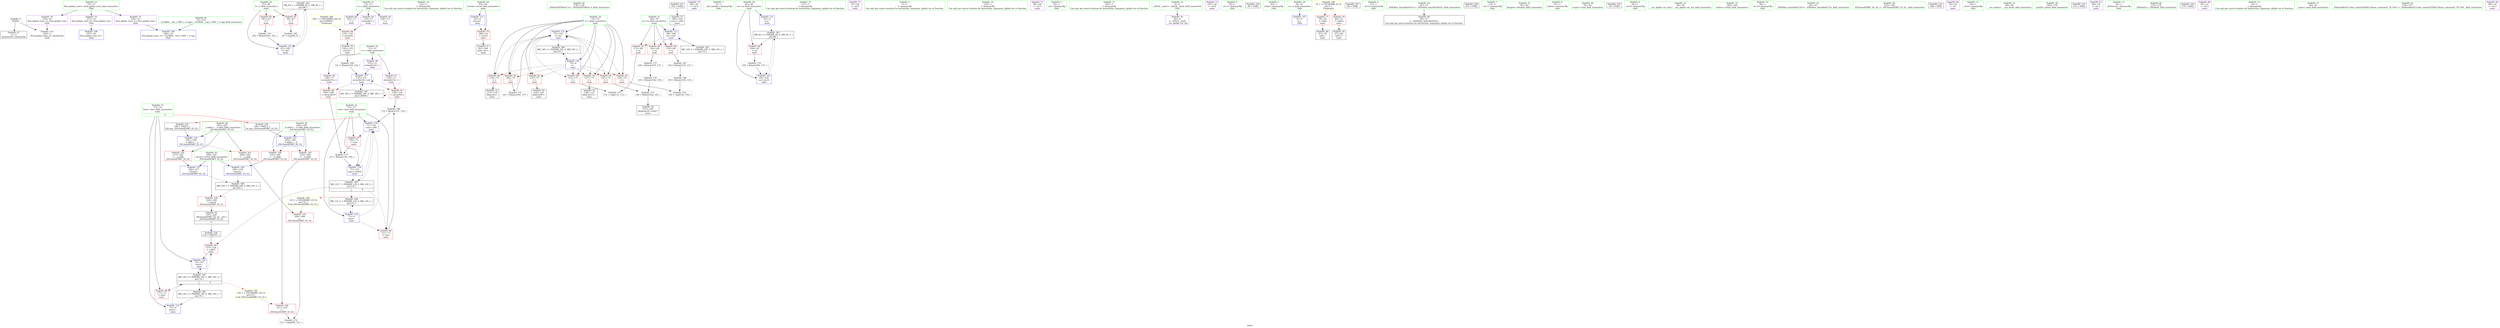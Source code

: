 digraph "SVFG" {
	label="SVFG";

	Node0x55b2a7fa90e0 [shape=record,color=grey,label="{NodeID: 0\nNullPtr}"];
	Node0x55b2a7fa90e0 -> Node0x55b2a7fc0fc0[style=solid];
	Node0x55b2a7fa90e0 -> Node0x55b2a7fc1470[style=solid];
	Node0x55b2a7fca990 [shape=record,color=grey,label="{NodeID: 180\n95 = cmp(94, 9, )\n}"];
	Node0x55b2a7fc19a0 [shape=record,color=red,label="{NodeID: 97\n130\<--129\n\<--arrayidx12\nmain\n}"];
	Node0x55b2a7fc19a0 -> Node0x55b2a7fc9790[style=solid];
	Node0x55b2a7fbf0a0 [shape=record,color=green,label="{NodeID: 14\n122\<--1\n\<--dummyObj\nCan only get source location for instruction, argument, global var or function.}"];
	Node0x55b2a7fc56b0 [shape=record,color=yellow,style=double,label="{NodeID: 194\n12V_1 = ENCHI(MR_12V_0)\npts\{72 \}\nFun[_ZSt3maxIiERKT_S2_S2_]}"];
	Node0x55b2a7fc56b0 -> Node0x55b2a7fc2020[style=dashed];
	Node0x55b2a7fc1570 [shape=record,color=blue,label="{NodeID: 111\n63\<--9\nretval\<--\nmain\n}"];
	Node0x55b2a7fc1570 -> Node0x55b2a7fc3ad0[style=dashed];
	Node0x55b2a7fbfea0 [shape=record,color=green,label="{NodeID: 28\n63\<--64\nretval\<--retval_field_insensitive\nmain\n}"];
	Node0x55b2a7fbfea0 -> Node0x55b2a7fc3ad0[style=solid];
	Node0x55b2a7fbfea0 -> Node0x55b2a7fc1570[style=solid];
	Node0x55b2a7fd6500 [shape=record,color=yellow,style=double,label="{NodeID: 208\n20V_1 = ENCHI(MR_20V_0)\npts\{150000 \}\nFun[main]}"];
	Node0x55b2a7fd6500 -> Node0x55b2a7fc18d0[style=dashed];
	Node0x55b2a7fc7120 [shape=record,color=blue,label="{NodeID: 125\n204\<--199\n__b.addr\<--__b\n_ZSt3maxIiERKT_S2_S2_\n}"];
	Node0x55b2a7fc7120 -> Node0x55b2a7fc1e80[style=dashed];
	Node0x55b2a7fc7120 -> Node0x55b2a7fc1f50[style=dashed];
	Node0x55b2a7fc0b50 [shape=record,color=green,label="{NodeID: 42\n178\<--179\n_ZNSolsEPFRSoS_E\<--_ZNSolsEPFRSoS_E_field_insensitive\n}"];
	Node0x55b2a7fc2790 [shape=record,color=black,label="{NodeID: 56\n147\<--146\nidxprom18\<--sub17\nmain\n}"];
	Node0x55b2a7fe07b0 [shape=record,color=black,label="{NodeID: 236\n199 = PHI(73, )\n1st arg _ZSt3maxIiERKT_S2_S2_ }"];
	Node0x55b2a7fe07b0 -> Node0x55b2a7fc7120[style=solid];
	Node0x55b2a7fc32f0 [shape=record,color=purple,label="{NodeID: 70\n89\<--26\n\<--.str.4\nmain\n}"];
	Node0x55b2a7fc9610 [shape=record,color=grey,label="{NodeID: 167\n136 = Binary(135, 137, )\n}"];
	Node0x55b2a7fc9610 -> Node0x55b2a7fc9490[style=solid];
	Node0x55b2a7fc3ee0 [shape=record,color=red,label="{NodeID: 84\n135\<--69\n\<--m\nmain\n}"];
	Node0x55b2a7fc3ee0 -> Node0x55b2a7fc9610[style=solid];
	Node0x55b2a7fbe130 [shape=record,color=green,label="{NodeID: 1\n7\<--1\n__dso_handle\<--dummyObj\nGlob }"];
	Node0x55b2a7fcfd40 [shape=record,color=black,label="{NodeID: 181\nMR_6V_3 = PHI(MR_6V_4, MR_6V_2, )\npts\{66 \}\n}"];
	Node0x55b2a7fcfd40 -> Node0x55b2a7fc3ba0[style=dashed];
	Node0x55b2a7fcfd40 -> Node0x55b2a7fc6eb0[style=dashed];
	Node0x55b2a7fc1a70 [shape=record,color=red,label="{NodeID: 98\n149\<--148\n\<--arrayidx19\nmain\n}"];
	Node0x55b2a7fc1a70 -> Node0x55b2a7fca210[style=solid];
	Node0x55b2a7fbf1a0 [shape=record,color=green,label="{NodeID: 15\n137\<--1\n\<--dummyObj\nCan only get source location for instruction, argument, global var or function.}"];
	Node0x55b2a7fc57c0 [shape=record,color=yellow,style=double,label="{NodeID: 195\n14V_1 = ENCHI(MR_14V_0)\npts\{74 \}\nFun[_ZSt3maxIiERKT_S2_S2_]}"];
	Node0x55b2a7fc57c0 -> Node0x55b2a7fc10d0[style=dashed];
	Node0x55b2a7fc1640 [shape=record,color=blue,label="{NodeID: 112\n65\<--9\nca\<--\nmain\n}"];
	Node0x55b2a7fc1640 -> Node0x55b2a7fcfd40[style=dashed];
	Node0x55b2a7fbff70 [shape=record,color=green,label="{NodeID: 29\n65\<--66\nca\<--ca_field_insensitive\nmain\n}"];
	Node0x55b2a7fbff70 -> Node0x55b2a7fc3ba0[style=solid];
	Node0x55b2a7fbff70 -> Node0x55b2a7fc1640[style=solid];
	Node0x55b2a7fbff70 -> Node0x55b2a7fc6eb0[style=solid];
	Node0x55b2a7fc71f0 [shape=record,color=blue,label="{NodeID: 126\n200\<--214\nretval\<--\n_ZSt3maxIiERKT_S2_S2_\n}"];
	Node0x55b2a7fc71f0 -> Node0x55b2a7fd2040[style=dashed];
	Node0x55b2a7fc0c50 [shape=record,color=green,label="{NodeID: 43\n200\<--201\nretval\<--retval_field_insensitive\n_ZSt3maxIiERKT_S2_S2_\n}"];
	Node0x55b2a7fc0c50 -> Node0x55b2a7fc1c10[style=solid];
	Node0x55b2a7fc0c50 -> Node0x55b2a7fc71f0[style=solid];
	Node0x55b2a7fc0c50 -> Node0x55b2a7fc72c0[style=solid];
	Node0x55b2a7fc2860 [shape=record,color=black,label="{NodeID: 57\n62\<--186\nmain_ret\<--\nmain\n}"];
	Node0x55b2a7fc33c0 [shape=record,color=purple,label="{NodeID: 71\n97\<--26\n\<--.str.4\nmain\n}"];
	Node0x55b2a7fc9790 [shape=record,color=grey,label="{NodeID: 168\n132 = Binary(131, 130, )\n}"];
	Node0x55b2a7fc9790 -> Node0x55b2a7fc6b70[style=solid];
	Node0x55b2a7fc3fb0 [shape=record,color=red,label="{NodeID: 85\n143\<--69\n\<--m\nmain\n}"];
	Node0x55b2a7fc3fb0 -> Node0x55b2a7fc9d90[style=solid];
	Node0x55b2a7fbe1c0 [shape=record,color=green,label="{NodeID: 2\n9\<--1\n\<--dummyObj\nCan only get source location for instruction, argument, global var or function.}"];
	Node0x55b2a7fd0240 [shape=record,color=black,label="{NodeID: 182\nMR_8V_2 = PHI(MR_8V_3, MR_8V_1, )\npts\{68 \}\n}"];
	Node0x55b2a7fd0240 -> Node0x55b2a7fc3c70[style=dashed];
	Node0x55b2a7fd0240 -> Node0x55b2a7fc3d40[style=dashed];
	Node0x55b2a7fd0240 -> Node0x55b2a7fc6f80[style=dashed];
	Node0x55b2a7fc1b40 [shape=record,color=red,label="{NodeID: 99\n157\<--154\n\<--call21\nmain\n}"];
	Node0x55b2a7fc1b40 -> Node0x55b2a7fc6d10[style=solid];
	Node0x55b2a7fbf2a0 [shape=record,color=green,label="{NodeID: 16\n139\<--1\n\<--dummyObj\nCan only get source location for instruction, argument, global var or function.}"];
	Node0x55b2a7fc1710 [shape=record,color=blue,label="{NodeID: 113\n69\<--106\nm\<--conv\nmain\n}"];
	Node0x55b2a7fc1710 -> Node0x55b2a7fc3e10[style=dashed];
	Node0x55b2a7fc1710 -> Node0x55b2a7fc3ee0[style=dashed];
	Node0x55b2a7fc1710 -> Node0x55b2a7fc3fb0[style=dashed];
	Node0x55b2a7fc1710 -> Node0x55b2a7fd0740[style=dashed];
	Node0x55b2a7fc0040 [shape=record,color=green,label="{NodeID: 30\n67\<--68\nT\<--T_field_insensitive\nmain\n}"];
	Node0x55b2a7fc0040 -> Node0x55b2a7fc3c70[style=solid];
	Node0x55b2a7fc0040 -> Node0x55b2a7fc3d40[style=solid];
	Node0x55b2a7fc0040 -> Node0x55b2a7fc6f80[style=solid];
	Node0x55b2a7fc72c0 [shape=record,color=blue,label="{NodeID: 127\n200\<--217\nretval\<--\n_ZSt3maxIiERKT_S2_S2_\n}"];
	Node0x55b2a7fc72c0 -> Node0x55b2a7fd2040[style=dashed];
	Node0x55b2a7fc0d20 [shape=record,color=green,label="{NodeID: 44\n202\<--203\n__a.addr\<--__a.addr_field_insensitive\n_ZSt3maxIiERKT_S2_S2_\n}"];
	Node0x55b2a7fc0d20 -> Node0x55b2a7fc1ce0[style=solid];
	Node0x55b2a7fc0d20 -> Node0x55b2a7fc1db0[style=solid];
	Node0x55b2a7fc0d20 -> Node0x55b2a7fc7050[style=solid];
	Node0x55b2a7fc2930 [shape=record,color=black,label="{NodeID: 58\n197\<--220\n_ZSt3maxIiERKT_S2_S2__ret\<--\n_ZSt3maxIiERKT_S2_S2_\n|{<s0>9}}"];
	Node0x55b2a7fc2930:s0 -> Node0x55b2a7fdffc0[style=solid,color=blue];
	Node0x55b2a7fc3490 [shape=record,color=purple,label="{NodeID: 72\n99\<--28\n\<--.str.5\nmain\n}"];
	Node0x55b2a7fc9910 [shape=record,color=grey,label="{NodeID: 169\n121 = Binary(120, 122, )\n}"];
	Node0x55b2a7fc9910 -> Node0x55b2a7fc6aa0[style=solid];
	Node0x55b2a7fc4080 [shape=record,color=red,label="{NodeID: 86\n131\<--71\n\<--sum\nmain\n}"];
	Node0x55b2a7fc4080 -> Node0x55b2a7fc9790[style=solid];
	Node0x55b2a7fbe250 [shape=record,color=green,label="{NodeID: 3\n16\<--1\n.str\<--dummyObj\nGlob }"];
	Node0x55b2a7fd0740 [shape=record,color=black,label="{NodeID: 183\nMR_10V_2 = PHI(MR_10V_3, MR_10V_1, )\npts\{70 \}\n}"];
	Node0x55b2a7fd0740 -> Node0x55b2a7fc1710[style=dashed];
	Node0x55b2a7fc1c10 [shape=record,color=red,label="{NodeID: 100\n220\<--200\n\<--retval\n_ZSt3maxIiERKT_S2_S2_\n}"];
	Node0x55b2a7fc1c10 -> Node0x55b2a7fc2930[style=solid];
	Node0x55b2a7fbf3a0 [shape=record,color=green,label="{NodeID: 17\n183\<--1\n\<--dummyObj\nCan only get source location for instruction, argument, global var or function.}"];
	Node0x55b2a7fc17e0 [shape=record,color=blue,label="{NodeID: 114\n71\<--9\nsum\<--\nmain\n}"];
	Node0x55b2a7fc17e0 -> Node0x55b2a7fc4080[style=dashed];
	Node0x55b2a7fc17e0 -> Node0x55b2a7fc6b70[style=dashed];
	Node0x55b2a7fc17e0 -> Node0x55b2a7fd0c40[style=dashed];
	Node0x55b2a7fc0110 [shape=record,color=green,label="{NodeID: 31\n69\<--70\nm\<--m_field_insensitive\nmain\n}"];
	Node0x55b2a7fc0110 -> Node0x55b2a7fc3e10[style=solid];
	Node0x55b2a7fc0110 -> Node0x55b2a7fc3ee0[style=solid];
	Node0x55b2a7fc0110 -> Node0x55b2a7fc3fb0[style=solid];
	Node0x55b2a7fc0110 -> Node0x55b2a7fc1710[style=solid];
	Node0x55b2a7fc0df0 [shape=record,color=green,label="{NodeID: 45\n204\<--205\n__b.addr\<--__b.addr_field_insensitive\n_ZSt3maxIiERKT_S2_S2_\n}"];
	Node0x55b2a7fc0df0 -> Node0x55b2a7fc1e80[style=solid];
	Node0x55b2a7fc0df0 -> Node0x55b2a7fc1f50[style=solid];
	Node0x55b2a7fc0df0 -> Node0x55b2a7fc7120[style=solid];
	Node0x55b2a7fc2a00 [shape=record,color=purple,label="{NodeID: 59\n44\<--4\n\<--_ZStL8__ioinit\n__cxx_global_var_init\n}"];
	Node0x55b2a7fc3560 [shape=record,color=purple,label="{NodeID: 73\n167\<--30\n\<--.str.6\nmain\n}"];
	Node0x55b2a7fc9a90 [shape=record,color=grey,label="{NodeID: 170\n165 = Binary(164, 137, )\n}"];
	Node0x55b2a7fc9a90 -> Node0x55b2a7fc6eb0[style=solid];
	Node0x55b2a7fc4150 [shape=record,color=red,label="{NodeID: 87\n150\<--71\n\<--sum\nmain\n}"];
	Node0x55b2a7fc4150 -> Node0x55b2a7fca210[style=solid];
	Node0x55b2a7fbe2e0 [shape=record,color=green,label="{NodeID: 4\n18\<--1\n.str.1\<--dummyObj\nGlob }"];
	Node0x55b2a7fd0c40 [shape=record,color=black,label="{NodeID: 184\nMR_12V_2 = PHI(MR_12V_4, MR_12V_1, )\npts\{72 \}\n}"];
	Node0x55b2a7fd0c40 -> Node0x55b2a7fc17e0[style=dashed];
	Node0x55b2a7fc1ce0 [shape=record,color=red,label="{NodeID: 101\n208\<--202\n\<--__a.addr\n_ZSt3maxIiERKT_S2_S2_\n}"];
	Node0x55b2a7fc1ce0 -> Node0x55b2a7fc2020[style=solid];
	Node0x55b2a7fbf4a0 [shape=record,color=green,label="{NodeID: 18\n4\<--6\n_ZStL8__ioinit\<--_ZStL8__ioinit_field_insensitive\nGlob }"];
	Node0x55b2a7fbf4a0 -> Node0x55b2a7fc2a00[style=solid];
	Node0x55b2a7fc6900 [shape=record,color=blue,label="{NodeID: 115\n73\<--9\nbest\<--\nmain\n}"];
	Node0x55b2a7fc6900 -> Node0x55b2a7fd2f40[style=dashed];
	Node0x55b2a7fc01e0 [shape=record,color=green,label="{NodeID: 32\n71\<--72\nsum\<--sum_field_insensitive\nmain\n|{|<s5>9}}"];
	Node0x55b2a7fc01e0 -> Node0x55b2a7fc4080[style=solid];
	Node0x55b2a7fc01e0 -> Node0x55b2a7fc4150[style=solid];
	Node0x55b2a7fc01e0 -> Node0x55b2a7fc17e0[style=solid];
	Node0x55b2a7fc01e0 -> Node0x55b2a7fc6b70[style=solid];
	Node0x55b2a7fc01e0 -> Node0x55b2a7fc6c40[style=solid];
	Node0x55b2a7fc01e0:s5 -> Node0x55b2a7fe05f0[style=solid,color=red];
	Node0x55b2a7fc0ec0 [shape=record,color=green,label="{NodeID: 46\n35\<--233\n_GLOBAL__sub_I_ONP_1_0.cpp\<--_GLOBAL__sub_I_ONP_1_0.cpp_field_insensitive\n}"];
	Node0x55b2a7fc0ec0 -> Node0x55b2a7fc1370[style=solid];
	Node0x55b2a7d8c580 [shape=record,color=black,label="{NodeID: 226\n90 = PHI()\n}"];
	Node0x55b2a7fc2ad0 [shape=record,color=purple,label="{NodeID: 60\n125\<--11\narrayidx10\<--v\nmain\n}"];
	Node0x55b2a7fc2ad0 -> Node0x55b2a7fc6aa0[style=solid];
	Node0x55b2a7fc3630 [shape=record,color=purple,label="{NodeID: 74\n237\<--33\nllvm.global_ctors_0\<--llvm.global_ctors\nGlob }"];
	Node0x55b2a7fc3630 -> Node0x55b2a7fc1270[style=solid];
	Node0x55b2a7fc9c10 [shape=record,color=grey,label="{NodeID: 171\n161 = Binary(160, 137, )\n}"];
	Node0x55b2a7fc9c10 -> Node0x55b2a7fc6de0[style=solid];
	Node0x55b2a7fc4220 [shape=record,color=red,label="{NodeID: 88\n171\<--73\n\<--best\nmain\n}"];
	Node0x55b2a7fbeb20 [shape=record,color=green,label="{NodeID: 5\n20\<--1\nstdin\<--dummyObj\nGlob }"];
	Node0x55b2a7fd1140 [shape=record,color=black,label="{NodeID: 185\nMR_14V_2 = PHI(MR_14V_4, MR_14V_1, )\npts\{74 \}\n}"];
	Node0x55b2a7fd1140 -> Node0x55b2a7fc6900[style=dashed];
	Node0x55b2a7fc1db0 [shape=record,color=red,label="{NodeID: 102\n217\<--202\n\<--__a.addr\n_ZSt3maxIiERKT_S2_S2_\n}"];
	Node0x55b2a7fc1db0 -> Node0x55b2a7fc72c0[style=solid];
	Node0x55b2a7fbf5a0 [shape=record,color=green,label="{NodeID: 19\n8\<--10\nn\<--n_field_insensitive\nGlob }"];
	Node0x55b2a7fbf5a0 -> Node0x55b2a7fc11a0[style=solid];
	Node0x55b2a7fd5cf0 [shape=record,color=yellow,style=double,label="{NodeID: 199\n2V_1 = ENCHI(MR_2V_0)\npts\{1 \}\nFun[main]}"];
	Node0x55b2a7fd5cf0 -> Node0x55b2a7fc3930[style=dashed];
	Node0x55b2a7fd5cf0 -> Node0x55b2a7fc3a00[style=dashed];
	Node0x55b2a7fc69d0 [shape=record,color=blue,label="{NodeID: 116\n75\<--9\ni\<--\nmain\n}"];
	Node0x55b2a7fc69d0 -> Node0x55b2a7fc42f0[style=dashed];
	Node0x55b2a7fc69d0 -> Node0x55b2a7fc43c0[style=dashed];
	Node0x55b2a7fc69d0 -> Node0x55b2a7fc4490[style=dashed];
	Node0x55b2a7fc69d0 -> Node0x55b2a7fc4560[style=dashed];
	Node0x55b2a7fc69d0 -> Node0x55b2a7fc4630[style=dashed];
	Node0x55b2a7fc69d0 -> Node0x55b2a7fc4700[style=dashed];
	Node0x55b2a7fc69d0 -> Node0x55b2a7fc47d0[style=dashed];
	Node0x55b2a7fc69d0 -> Node0x55b2a7fc6de0[style=dashed];
	Node0x55b2a7fc69d0 -> Node0x55b2a7fd1640[style=dashed];
	Node0x55b2a7fc02b0 [shape=record,color=green,label="{NodeID: 33\n73\<--74\nbest\<--best_field_insensitive\nmain\n|{|<s3>9}}"];
	Node0x55b2a7fc02b0 -> Node0x55b2a7fc4220[style=solid];
	Node0x55b2a7fc02b0 -> Node0x55b2a7fc6900[style=solid];
	Node0x55b2a7fc02b0 -> Node0x55b2a7fc6d10[style=solid];
	Node0x55b2a7fc02b0:s3 -> Node0x55b2a7fe07b0[style=solid,color=red];
	Node0x55b2a7fc0fc0 [shape=record,color=black,label="{NodeID: 47\n2\<--3\ndummyVal\<--dummyVal\n}"];
	Node0x55b2a7fdfdc0 [shape=record,color=black,label="{NodeID: 227\n98 = PHI()\n}"];
	Node0x55b2a7fc2ba0 [shape=record,color=purple,label="{NodeID: 61\n129\<--11\narrayidx12\<--v\nmain\n}"];
	Node0x55b2a7fc2ba0 -> Node0x55b2a7fc19a0[style=solid];
	Node0x55b2a7fc3730 [shape=record,color=purple,label="{NodeID: 75\n238\<--33\nllvm.global_ctors_1\<--llvm.global_ctors\nGlob }"];
	Node0x55b2a7fc3730 -> Node0x55b2a7fc1370[style=solid];
	Node0x55b2a7fc9d90 [shape=record,color=grey,label="{NodeID: 172\n144 = Binary(143, 137, )\n}"];
	Node0x55b2a7fc9d90 -> Node0x55b2a7fca090[style=solid];
	Node0x55b2a7fc42f0 [shape=record,color=red,label="{NodeID: 89\n112\<--75\n\<--i\nmain\n}"];
	Node0x55b2a7fc42f0 -> Node0x55b2a7fca510[style=solid];
	Node0x55b2a7fbebb0 [shape=record,color=green,label="{NodeID: 6\n21\<--1\n.str.2\<--dummyObj\nGlob }"];
	Node0x55b2a7fd1640 [shape=record,color=black,label="{NodeID: 186\nMR_16V_2 = PHI(MR_16V_4, MR_16V_1, )\npts\{76 \}\n}"];
	Node0x55b2a7fd1640 -> Node0x55b2a7fc69d0[style=dashed];
	Node0x55b2a7fc1e80 [shape=record,color=red,label="{NodeID: 103\n210\<--204\n\<--__b.addr\n_ZSt3maxIiERKT_S2_S2_\n}"];
	Node0x55b2a7fc1e80 -> Node0x55b2a7fc10d0[style=solid];
	Node0x55b2a7fbf6a0 [shape=record,color=green,label="{NodeID: 20\n11\<--12\nv\<--v_field_insensitive\nGlob }"];
	Node0x55b2a7fbf6a0 -> Node0x55b2a7fc2ad0[style=solid];
	Node0x55b2a7fbf6a0 -> Node0x55b2a7fc2ba0[style=solid];
	Node0x55b2a7fbf6a0 -> Node0x55b2a7fc2c70[style=solid];
	Node0x55b2a7fc6aa0 [shape=record,color=blue,label="{NodeID: 117\n125\<--121\narrayidx10\<--sub\nmain\n}"];
	Node0x55b2a7fc6aa0 -> Node0x55b2a7fc19a0[style=dashed];
	Node0x55b2a7fc6aa0 -> Node0x55b2a7fc1a70[style=dashed];
	Node0x55b2a7fc6aa0 -> Node0x55b2a7fc6aa0[style=dashed];
	Node0x55b2a7fc6aa0 -> Node0x55b2a7fd1b40[style=dashed];
	Node0x55b2a7fc0380 [shape=record,color=green,label="{NodeID: 34\n75\<--76\ni\<--i_field_insensitive\nmain\n}"];
	Node0x55b2a7fc0380 -> Node0x55b2a7fc42f0[style=solid];
	Node0x55b2a7fc0380 -> Node0x55b2a7fc43c0[style=solid];
	Node0x55b2a7fc0380 -> Node0x55b2a7fc4490[style=solid];
	Node0x55b2a7fc0380 -> Node0x55b2a7fc4560[style=solid];
	Node0x55b2a7fc0380 -> Node0x55b2a7fc4630[style=solid];
	Node0x55b2a7fc0380 -> Node0x55b2a7fc4700[style=solid];
	Node0x55b2a7fc0380 -> Node0x55b2a7fc47d0[style=solid];
	Node0x55b2a7fc0380 -> Node0x55b2a7fc69d0[style=solid];
	Node0x55b2a7fc0380 -> Node0x55b2a7fc6de0[style=solid];
	Node0x55b2a7fc20e0 [shape=record,color=black,label="{NodeID: 48\n46\<--47\n\<--_ZNSt8ios_base4InitD1Ev\nCan only get source location for instruction, argument, global var or function.}"];
	Node0x55b2a7fdfec0 [shape=record,color=black,label="{NodeID: 228\n101 = PHI()\n}"];
	Node0x55b2a7fc2c70 [shape=record,color=purple,label="{NodeID: 62\n148\<--11\narrayidx19\<--v\nmain\n}"];
	Node0x55b2a7fc2c70 -> Node0x55b2a7fc1a70[style=solid];
	Node0x55b2a7fc3830 [shape=record,color=purple,label="{NodeID: 76\n239\<--33\nllvm.global_ctors_2\<--llvm.global_ctors\nGlob }"];
	Node0x55b2a7fc3830 -> Node0x55b2a7fc1470[style=solid];
	Node0x55b2a7fc9f10 [shape=record,color=grey,label="{NodeID: 173\n146 = Binary(142, 145, )\n}"];
	Node0x55b2a7fc9f10 -> Node0x55b2a7fc2790[style=solid];
	Node0x55b2a7fc43c0 [shape=record,color=red,label="{NodeID: 90\n116\<--75\n\<--i\nmain\n}"];
	Node0x55b2a7fc43c0 -> Node0x55b2a7fc2450[style=solid];
	Node0x55b2a7fbec40 [shape=record,color=green,label="{NodeID: 7\n23\<--1\n.str.3\<--dummyObj\nGlob }"];
	Node0x55b2a7fd1b40 [shape=record,color=black,label="{NodeID: 187\nMR_18V_2 = PHI(MR_18V_3, MR_18V_1, )\npts\{120000 \}\n}"];
	Node0x55b2a7fd1b40 -> Node0x55b2a7fc6aa0[style=dashed];
	Node0x55b2a7fd1b40 -> Node0x55b2a7fd1b40[style=dashed];
	Node0x55b2a7fc1f50 [shape=record,color=red,label="{NodeID: 104\n214\<--204\n\<--__b.addr\n_ZSt3maxIiERKT_S2_S2_\n}"];
	Node0x55b2a7fc1f50 -> Node0x55b2a7fc71f0[style=solid];
	Node0x55b2a7fbf7a0 [shape=record,color=green,label="{NodeID: 21\n13\<--15\ns\<--s_field_insensitive\nGlob }"];
	Node0x55b2a7fbf7a0 -> Node0x55b2a7fc2d40[style=solid];
	Node0x55b2a7fbf7a0 -> Node0x55b2a7fc2e10[style=solid];
	Node0x55b2a7fbf7a0 -> Node0x55b2a7fc2ee0[style=solid];
	Node0x55b2a7fc6b70 [shape=record,color=blue,label="{NodeID: 118\n71\<--132\nsum\<--add\nmain\n}"];
	Node0x55b2a7fc6b70 -> Node0x55b2a7fc4150[style=dashed];
	Node0x55b2a7fc6b70 -> Node0x55b2a7fc6c40[style=dashed];
	Node0x55b2a7fc6b70 -> Node0x55b2a7fd2540[style=dashed];
	Node0x55b2a7fc0450 [shape=record,color=green,label="{NodeID: 35\n82\<--83\nfreopen\<--freopen_field_insensitive\n}"];
	Node0x55b2a7fc21e0 [shape=record,color=black,label="{NodeID: 49\n81\<--78\ncall\<--\nmain\n}"];
	Node0x55b2a7fdffc0 [shape=record,color=black,label="{NodeID: 229\n154 = PHI(197, )\n}"];
	Node0x55b2a7fdffc0 -> Node0x55b2a7fc1b40[style=solid];
	Node0x55b2a7fc2d40 [shape=record,color=purple,label="{NodeID: 63\n100\<--13\n\<--s\nmain\n}"];
	Node0x55b2a7fc3930 [shape=record,color=red,label="{NodeID: 77\n78\<--20\n\<--stdin\nmain\n}"];
	Node0x55b2a7fc3930 -> Node0x55b2a7fc21e0[style=solid];
	Node0x55b2a7fca090 [shape=record,color=grey,label="{NodeID: 174\n145 = Binary(144, 139, )\n}"];
	Node0x55b2a7fca090 -> Node0x55b2a7fc9f10[style=solid];
	Node0x55b2a7fc4490 [shape=record,color=red,label="{NodeID: 91\n123\<--75\n\<--i\nmain\n}"];
	Node0x55b2a7fc4490 -> Node0x55b2a7fc25f0[style=solid];
	Node0x55b2a7fbecd0 [shape=record,color=green,label="{NodeID: 8\n25\<--1\nstdout\<--dummyObj\nGlob }"];
	Node0x55b2a7fd2040 [shape=record,color=black,label="{NodeID: 188\nMR_24V_3 = PHI(MR_24V_4, MR_24V_2, )\npts\{201 \}\n}"];
	Node0x55b2a7fd2040 -> Node0x55b2a7fc1c10[style=dashed];
	Node0x55b2a7fc2020 [shape=record,color=red,label="{NodeID: 105\n209\<--208\n\<--\n_ZSt3maxIiERKT_S2_S2_\n}"];
	Node0x55b2a7fc2020 -> Node0x55b2a7fca810[style=solid];
	Node0x55b2a7fbf8a0 [shape=record,color=green,label="{NodeID: 22\n33\<--37\nllvm.global_ctors\<--llvm.global_ctors_field_insensitive\nGlob }"];
	Node0x55b2a7fbf8a0 -> Node0x55b2a7fc3630[style=solid];
	Node0x55b2a7fbf8a0 -> Node0x55b2a7fc3730[style=solid];
	Node0x55b2a7fbf8a0 -> Node0x55b2a7fc3830[style=solid];
	Node0x55b2a7fc6c40 [shape=record,color=blue,label="{NodeID: 119\n71\<--151\nsum\<--sub20\nmain\n}"];
	Node0x55b2a7fc6c40 -> Node0x55b2a7fd2540[style=dashed];
	Node0x55b2a7fc0550 [shape=record,color=green,label="{NodeID: 36\n91\<--92\nscanf\<--scanf_field_insensitive\n}"];
	Node0x55b2a7fc22b0 [shape=record,color=black,label="{NodeID: 50\n87\<--84\ncall1\<--\nmain\n}"];
	Node0x55b2a7fe01b0 [shape=record,color=black,label="{NodeID: 230\n45 = PHI()\n}"];
	Node0x55b2a7fc2e10 [shape=record,color=purple,label="{NodeID: 64\n102\<--13\n\<--s\nmain\n}"];
	Node0x55b2a7fc3a00 [shape=record,color=red,label="{NodeID: 78\n84\<--25\n\<--stdout\nmain\n}"];
	Node0x55b2a7fc3a00 -> Node0x55b2a7fc22b0[style=solid];
	Node0x55b2a7fca210 [shape=record,color=grey,label="{NodeID: 175\n151 = Binary(150, 149, )\n}"];
	Node0x55b2a7fca210 -> Node0x55b2a7fc6c40[style=solid];
	Node0x55b2a7fc4560 [shape=record,color=red,label="{NodeID: 92\n127\<--75\n\<--i\nmain\n}"];
	Node0x55b2a7fc4560 -> Node0x55b2a7fc26c0[style=solid];
	Node0x55b2a7fbed60 [shape=record,color=green,label="{NodeID: 9\n26\<--1\n.str.4\<--dummyObj\nGlob }"];
	Node0x55b2a7fd2540 [shape=record,color=black,label="{NodeID: 189\nMR_12V_7 = PHI(MR_12V_6, MR_12V_5, )\npts\{72 \}\n|{|<s4>9}}"];
	Node0x55b2a7fd2540 -> Node0x55b2a7fc4080[style=dashed];
	Node0x55b2a7fd2540 -> Node0x55b2a7fc1b40[style=dashed];
	Node0x55b2a7fd2540 -> Node0x55b2a7fc6b70[style=dashed];
	Node0x55b2a7fd2540 -> Node0x55b2a7fd0c40[style=dashed];
	Node0x55b2a7fd2540:s4 -> Node0x55b2a7fc56b0[style=dashed,color=red];
	Node0x55b2a7fc10d0 [shape=record,color=red,label="{NodeID: 106\n211\<--210\n\<--\n_ZSt3maxIiERKT_S2_S2_\n}"];
	Node0x55b2a7fc10d0 -> Node0x55b2a7fca810[style=solid];
	Node0x55b2a7fbf9a0 [shape=record,color=green,label="{NodeID: 23\n38\<--39\n__cxx_global_var_init\<--__cxx_global_var_init_field_insensitive\n}"];
	Node0x55b2a7fc6d10 [shape=record,color=blue,label="{NodeID: 120\n73\<--157\nbest\<--\nmain\n}"];
	Node0x55b2a7fc6d10 -> Node0x55b2a7fd2f40[style=dashed];
	Node0x55b2a7fc0650 [shape=record,color=green,label="{NodeID: 37\n104\<--105\nstrlen\<--strlen_field_insensitive\n}"];
	Node0x55b2a7fc2380 [shape=record,color=black,label="{NodeID: 51\n106\<--103\nconv\<--call5\nmain\n}"];
	Node0x55b2a7fc2380 -> Node0x55b2a7fc1710[style=solid];
	Node0x55b2a7fe0280 [shape=record,color=black,label="{NodeID: 231\n103 = PHI()\n}"];
	Node0x55b2a7fe0280 -> Node0x55b2a7fc2380[style=solid];
	Node0x55b2a7fc2ee0 [shape=record,color=purple,label="{NodeID: 65\n118\<--13\narrayidx\<--s\nmain\n}"];
	Node0x55b2a7fc2ee0 -> Node0x55b2a7fc18d0[style=solid];
	Node0x55b2a7fc3ad0 [shape=record,color=red,label="{NodeID: 79\n186\<--63\n\<--retval\nmain\n}"];
	Node0x55b2a7fc3ad0 -> Node0x55b2a7fc2860[style=solid];
	Node0x55b2a7fca390 [shape=record,color=grey,label="{NodeID: 176\n182 = Binary(181, 183, )\n}"];
	Node0x55b2a7fca390 -> Node0x55b2a7fc6f80[style=solid];
	Node0x55b2a7fc4630 [shape=record,color=red,label="{NodeID: 93\n134\<--75\n\<--i\nmain\n}"];
	Node0x55b2a7fc4630 -> Node0x55b2a7fca690[style=solid];
	Node0x55b2a7fbedf0 [shape=record,color=green,label="{NodeID: 10\n28\<--1\n.str.5\<--dummyObj\nGlob }"];
	Node0x55b2a7fc11a0 [shape=record,color=blue,label="{NodeID: 107\n8\<--9\nn\<--\nGlob }"];
	Node0x55b2a7fbfaa0 [shape=record,color=green,label="{NodeID: 24\n42\<--43\n_ZNSt8ios_base4InitC1Ev\<--_ZNSt8ios_base4InitC1Ev_field_insensitive\n}"];
	Node0x55b2a7fc6de0 [shape=record,color=blue,label="{NodeID: 121\n75\<--161\ni\<--inc\nmain\n}"];
	Node0x55b2a7fc6de0 -> Node0x55b2a7fc42f0[style=dashed];
	Node0x55b2a7fc6de0 -> Node0x55b2a7fc43c0[style=dashed];
	Node0x55b2a7fc6de0 -> Node0x55b2a7fc4490[style=dashed];
	Node0x55b2a7fc6de0 -> Node0x55b2a7fc4560[style=dashed];
	Node0x55b2a7fc6de0 -> Node0x55b2a7fc4630[style=dashed];
	Node0x55b2a7fc6de0 -> Node0x55b2a7fc4700[style=dashed];
	Node0x55b2a7fc6de0 -> Node0x55b2a7fc47d0[style=dashed];
	Node0x55b2a7fc6de0 -> Node0x55b2a7fc6de0[style=dashed];
	Node0x55b2a7fc6de0 -> Node0x55b2a7fd1640[style=dashed];
	Node0x55b2a7fc0750 [shape=record,color=green,label="{NodeID: 38\n155\<--156\n_ZSt3maxIiERKT_S2_S2_\<--_ZSt3maxIiERKT_S2_S2__field_insensitive\n}"];
	Node0x55b2a7fc2450 [shape=record,color=black,label="{NodeID: 52\n117\<--116\nidxprom\<--\nmain\n}"];
	Node0x55b2a7fe0350 [shape=record,color=black,label="{NodeID: 232\n168 = PHI()\n}"];
	Node0x55b2a7fc2fb0 [shape=record,color=purple,label="{NodeID: 66\n79\<--16\n\<--.str\nmain\n}"];
	Node0x55b2a7fc3ba0 [shape=record,color=red,label="{NodeID: 80\n164\<--65\n\<--ca\nmain\n}"];
	Node0x55b2a7fc3ba0 -> Node0x55b2a7fc9a90[style=solid];
	Node0x55b2a7fca510 [shape=record,color=grey,label="{NodeID: 177\n114 = cmp(112, 113, )\n}"];
	Node0x55b2a7fc4700 [shape=record,color=red,label="{NodeID: 94\n142\<--75\n\<--i\nmain\n}"];
	Node0x55b2a7fc4700 -> Node0x55b2a7fc9f10[style=solid];
	Node0x55b2a7fbee80 [shape=record,color=green,label="{NodeID: 11\n30\<--1\n.str.6\<--dummyObj\nGlob }"];
	Node0x55b2a7fd2f40 [shape=record,color=black,label="{NodeID: 191\nMR_14V_4 = PHI(MR_14V_5, MR_14V_3, )\npts\{74 \}\n|{|<s4>9}}"];
	Node0x55b2a7fd2f40 -> Node0x55b2a7fc4220[style=dashed];
	Node0x55b2a7fd2f40 -> Node0x55b2a7fc1b40[style=dashed];
	Node0x55b2a7fd2f40 -> Node0x55b2a7fc6d10[style=dashed];
	Node0x55b2a7fd2f40 -> Node0x55b2a7fd1140[style=dashed];
	Node0x55b2a7fd2f40:s4 -> Node0x55b2a7fc57c0[style=dashed,color=red];
	Node0x55b2a7fc1270 [shape=record,color=blue,label="{NodeID: 108\n237\<--34\nllvm.global_ctors_0\<--\nGlob }"];
	Node0x55b2a7fbfba0 [shape=record,color=green,label="{NodeID: 25\n48\<--49\n__cxa_atexit\<--__cxa_atexit_field_insensitive\n}"];
	Node0x55b2a7fc6eb0 [shape=record,color=blue,label="{NodeID: 122\n65\<--165\nca\<--inc22\nmain\n}"];
	Node0x55b2a7fc6eb0 -> Node0x55b2a7fcfd40[style=dashed];
	Node0x55b2a7fc0850 [shape=record,color=green,label="{NodeID: 39\n169\<--170\nprintf\<--printf_field_insensitive\n}"];
	Node0x55b2a7fc2520 [shape=record,color=black,label="{NodeID: 53\n120\<--119\nconv8\<--\nmain\n}"];
	Node0x55b2a7fc2520 -> Node0x55b2a7fc9910[style=solid];
	Node0x55b2a7fe0420 [shape=record,color=black,label="{NodeID: 233\n172 = PHI()\n}"];
	Node0x55b2a7fc3080 [shape=record,color=purple,label="{NodeID: 67\n80\<--18\n\<--.str.1\nmain\n}"];
	Node0x55b2a7fc3c70 [shape=record,color=red,label="{NodeID: 81\n94\<--67\n\<--T\nmain\n}"];
	Node0x55b2a7fc3c70 -> Node0x55b2a7fca990[style=solid];
	Node0x55b2a7fca690 [shape=record,color=grey,label="{NodeID: 178\n140 = cmp(134, 138, )\n}"];
	Node0x55b2a7fc47d0 [shape=record,color=red,label="{NodeID: 95\n160\<--75\n\<--i\nmain\n}"];
	Node0x55b2a7fc47d0 -> Node0x55b2a7fc9c10[style=solid];
	Node0x55b2a7fbef10 [shape=record,color=green,label="{NodeID: 12\n32\<--1\n_ZSt4cout\<--dummyObj\nGlob }"];
	Node0x55b2a7fc1370 [shape=record,color=blue,label="{NodeID: 109\n238\<--35\nllvm.global_ctors_1\<--_GLOBAL__sub_I_ONP_1_0.cpp\nGlob }"];
	Node0x55b2a7fbfca0 [shape=record,color=green,label="{NodeID: 26\n47\<--53\n_ZNSt8ios_base4InitD1Ev\<--_ZNSt8ios_base4InitD1Ev_field_insensitive\n}"];
	Node0x55b2a7fbfca0 -> Node0x55b2a7fc20e0[style=solid];
	Node0x55b2a7fc6f80 [shape=record,color=blue,label="{NodeID: 123\n67\<--182\nT\<--dec\nmain\n}"];
	Node0x55b2a7fc6f80 -> Node0x55b2a7fd0240[style=dashed];
	Node0x55b2a7fc0950 [shape=record,color=green,label="{NodeID: 40\n173\<--174\n_ZNSolsEi\<--_ZNSolsEi_field_insensitive\n}"];
	Node0x55b2a7fc25f0 [shape=record,color=black,label="{NodeID: 54\n124\<--123\nidxprom9\<--\nmain\n}"];
	Node0x55b2a7fe0520 [shape=record,color=black,label="{NodeID: 234\n175 = PHI()\n}"];
	Node0x55b2a7fc3150 [shape=record,color=purple,label="{NodeID: 68\n85\<--21\n\<--.str.2\nmain\n}"];
	Node0x55b2a7fc3d40 [shape=record,color=red,label="{NodeID: 82\n181\<--67\n\<--T\nmain\n}"];
	Node0x55b2a7fc3d40 -> Node0x55b2a7fca390[style=solid];
	Node0x55b2a7fca810 [shape=record,color=grey,label="{NodeID: 179\n212 = cmp(209, 211, )\n}"];
	Node0x55b2a7fc18d0 [shape=record,color=red,label="{NodeID: 96\n119\<--118\n\<--arrayidx\nmain\n}"];
	Node0x55b2a7fc18d0 -> Node0x55b2a7fc2520[style=solid];
	Node0x55b2a7fbefa0 [shape=record,color=green,label="{NodeID: 13\n34\<--1\n\<--dummyObj\nCan only get source location for instruction, argument, global var or function.}"];
	Node0x55b2a7fc1470 [shape=record,color=blue, style = dotted,label="{NodeID: 110\n239\<--3\nllvm.global_ctors_2\<--dummyVal\nGlob }"];
	Node0x55b2a7fbfda0 [shape=record,color=green,label="{NodeID: 27\n60\<--61\nmain\<--main_field_insensitive\n}"];
	Node0x55b2a7fc7050 [shape=record,color=blue,label="{NodeID: 124\n202\<--198\n__a.addr\<--__a\n_ZSt3maxIiERKT_S2_S2_\n}"];
	Node0x55b2a7fc7050 -> Node0x55b2a7fc1ce0[style=dashed];
	Node0x55b2a7fc7050 -> Node0x55b2a7fc1db0[style=dashed];
	Node0x55b2a7fc0a50 [shape=record,color=green,label="{NodeID: 41\n176\<--177\n_ZSt4endlIcSt11char_traitsIcEERSt13basic_ostreamIT_T0_ES6_\<--_ZSt4endlIcSt11char_traitsIcEERSt13basic_ostreamIT_T0_ES6__field_insensitive\n}"];
	Node0x55b2a7fc26c0 [shape=record,color=black,label="{NodeID: 55\n128\<--127\nidxprom11\<--\nmain\n}"];
	Node0x55b2a7fe05f0 [shape=record,color=black,label="{NodeID: 235\n198 = PHI(71, )\n0th arg _ZSt3maxIiERKT_S2_S2_ }"];
	Node0x55b2a7fe05f0 -> Node0x55b2a7fc7050[style=solid];
	Node0x55b2a7fc3220 [shape=record,color=purple,label="{NodeID: 69\n86\<--23\n\<--.str.3\nmain\n}"];
	Node0x55b2a7fc9490 [shape=record,color=grey,label="{NodeID: 166\n138 = Binary(136, 139, )\n}"];
	Node0x55b2a7fc9490 -> Node0x55b2a7fca690[style=solid];
	Node0x55b2a7fc3e10 [shape=record,color=red,label="{NodeID: 83\n113\<--69\n\<--m\nmain\n}"];
	Node0x55b2a7fc3e10 -> Node0x55b2a7fca510[style=solid];
}
